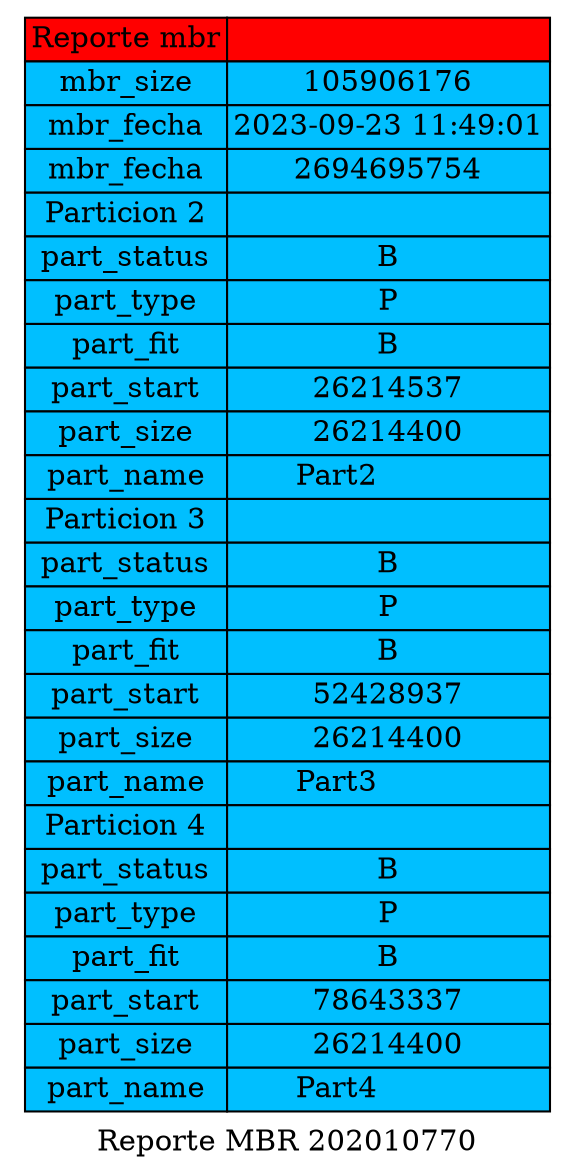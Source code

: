 digraph G{    graph[label="Reporte MBR 202010770"];
            node [shape=plaintext];
            TMBR [
            label=<
                <table border="0" cellborder="1" cellspacing="0">
                    
            <tr>
                <td bgcolor="red">Reporte mbr</td>
                <td bgcolor="red"></td>
            </tr>
            
            <tr>
                <td bgcolor="deepskyblue">mbr_size</td>
                <td bgcolor="deepskyblue">105906176</td>
            </tr>
            <tr>
                <td bgcolor="deepskyblue">mbr_fecha</td>
                <td bgcolor="deepskyblue">2023-09-23 11:49:01</td>
            </tr>
            
            <tr>
                <td bgcolor="deepskyblue">mbr_fecha</td>
                <td bgcolor="deepskyblue">2694695754</td>
            </tr>
            <tr>
                <td bgcolor="deepskyblue">Particion 2</td>
                <td bgcolor="deepskyblue"></td>
            </tr>  
            <tr>
                <td bgcolor="deepskyblue">part_status</td>
                <td bgcolor="deepskyblue">B</td>
            </tr>
            <tr>
                <td bgcolor="deepskyblue">part_type</td>
                <td bgcolor="deepskyblue">P</td>
            </tr>
            <tr>
                <td bgcolor="deepskyblue">part_fit</td>
                <td bgcolor="deepskyblue">B</td>
            </tr>
            <tr>
                <td bgcolor="deepskyblue">part_start</td>
                <td bgcolor="deepskyblue">26214537</td>
            </tr>
            <tr>
                <td bgcolor="deepskyblue">part_size</td>
                <td bgcolor="deepskyblue">26214400</td>
            </tr>
            <tr>
                <td bgcolor="deepskyblue">part_name</td>
                <td bgcolor="deepskyblue">Part2           </td>
            </tr>
            
            
            <tr>
                <td bgcolor="deepskyblue">Particion 3</td>
                <td bgcolor="deepskyblue"></td>
            </tr>  
            <tr>
                <td bgcolor="deepskyblue">part_status</td>
                <td bgcolor="deepskyblue">B</td>
            </tr>
            <tr>
                <td bgcolor="deepskyblue">part_type</td>
                <td bgcolor="deepskyblue">P</td>
            </tr>
            <tr>
                <td bgcolor="deepskyblue">part_fit</td>
                <td bgcolor="deepskyblue">B</td>
            </tr>
            <tr>
                <td bgcolor="deepskyblue">part_start</td>
                <td bgcolor="deepskyblue">52428937</td>
            </tr>
            <tr>
                <td bgcolor="deepskyblue">part_size</td>
                <td bgcolor="deepskyblue">26214400</td>
            </tr>
            <tr>
                <td bgcolor="deepskyblue">part_name</td>
                <td bgcolor="deepskyblue">Part3           </td>
            </tr>
            
            
            <tr>
                <td bgcolor="deepskyblue">Particion 4</td>
                <td bgcolor="deepskyblue"></td>
            </tr>  
            <tr>
                <td bgcolor="deepskyblue">part_status</td>
                <td bgcolor="deepskyblue">B</td>
            </tr>
            <tr>
                <td bgcolor="deepskyblue">part_type</td>
                <td bgcolor="deepskyblue">P</td>
            </tr>
            <tr>
                <td bgcolor="deepskyblue">part_fit</td>
                <td bgcolor="deepskyblue">B</td>
            </tr>
            <tr>
                <td bgcolor="deepskyblue">part_start</td>
                <td bgcolor="deepskyblue">78643337</td>
            </tr>
            <tr>
                <td bgcolor="deepskyblue">part_size</td>
                <td bgcolor="deepskyblue">26214400</td>
            </tr>
            <tr>
                <td bgcolor="deepskyblue">part_name</td>
                <td bgcolor="deepskyblue">Part4           </td>
            </tr>
            
                        
        </table>
            >
            ]

 
            }